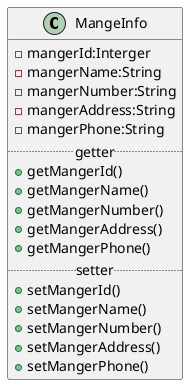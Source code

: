 @startuml
class MangeInfo{
    -mangerId:Interger
    -mangerName:String
    -mangerNumber:String
    -mangerAddress:String
    -mangerPhone:String
    ..getter..
    +getMangerId()
    +getMangerName()
    +getMangerNumber()
    +getMangerAddress()
    +getMangerPhone()
    ..setter..
    +setMangerId()
    +setMangerName()
    +setMangerNumber()
    +setMangerAddress()
    +setMangerPhone()
}
@enduml